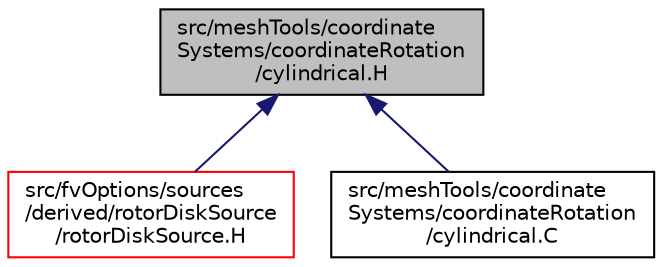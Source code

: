 digraph "src/meshTools/coordinateSystems/coordinateRotation/cylindrical.H"
{
  bgcolor="transparent";
  edge [fontname="Helvetica",fontsize="10",labelfontname="Helvetica",labelfontsize="10"];
  node [fontname="Helvetica",fontsize="10",shape=record];
  Node236 [label="src/meshTools/coordinate\lSystems/coordinateRotation\l/cylindrical.H",height=0.2,width=0.4,color="black", fillcolor="grey75", style="filled", fontcolor="black"];
  Node236 -> Node237 [dir="back",color="midnightblue",fontsize="10",style="solid",fontname="Helvetica"];
  Node237 [label="src/fvOptions/sources\l/derived/rotorDiskSource\l/rotorDiskSource.H",height=0.2,width=0.4,color="red",URL="$a05375.html"];
  Node236 -> Node248 [dir="back",color="midnightblue",fontsize="10",style="solid",fontname="Helvetica"];
  Node248 [label="src/meshTools/coordinate\lSystems/coordinateRotation\l/cylindrical.C",height=0.2,width=0.4,color="black",URL="$a08186.html"];
}
